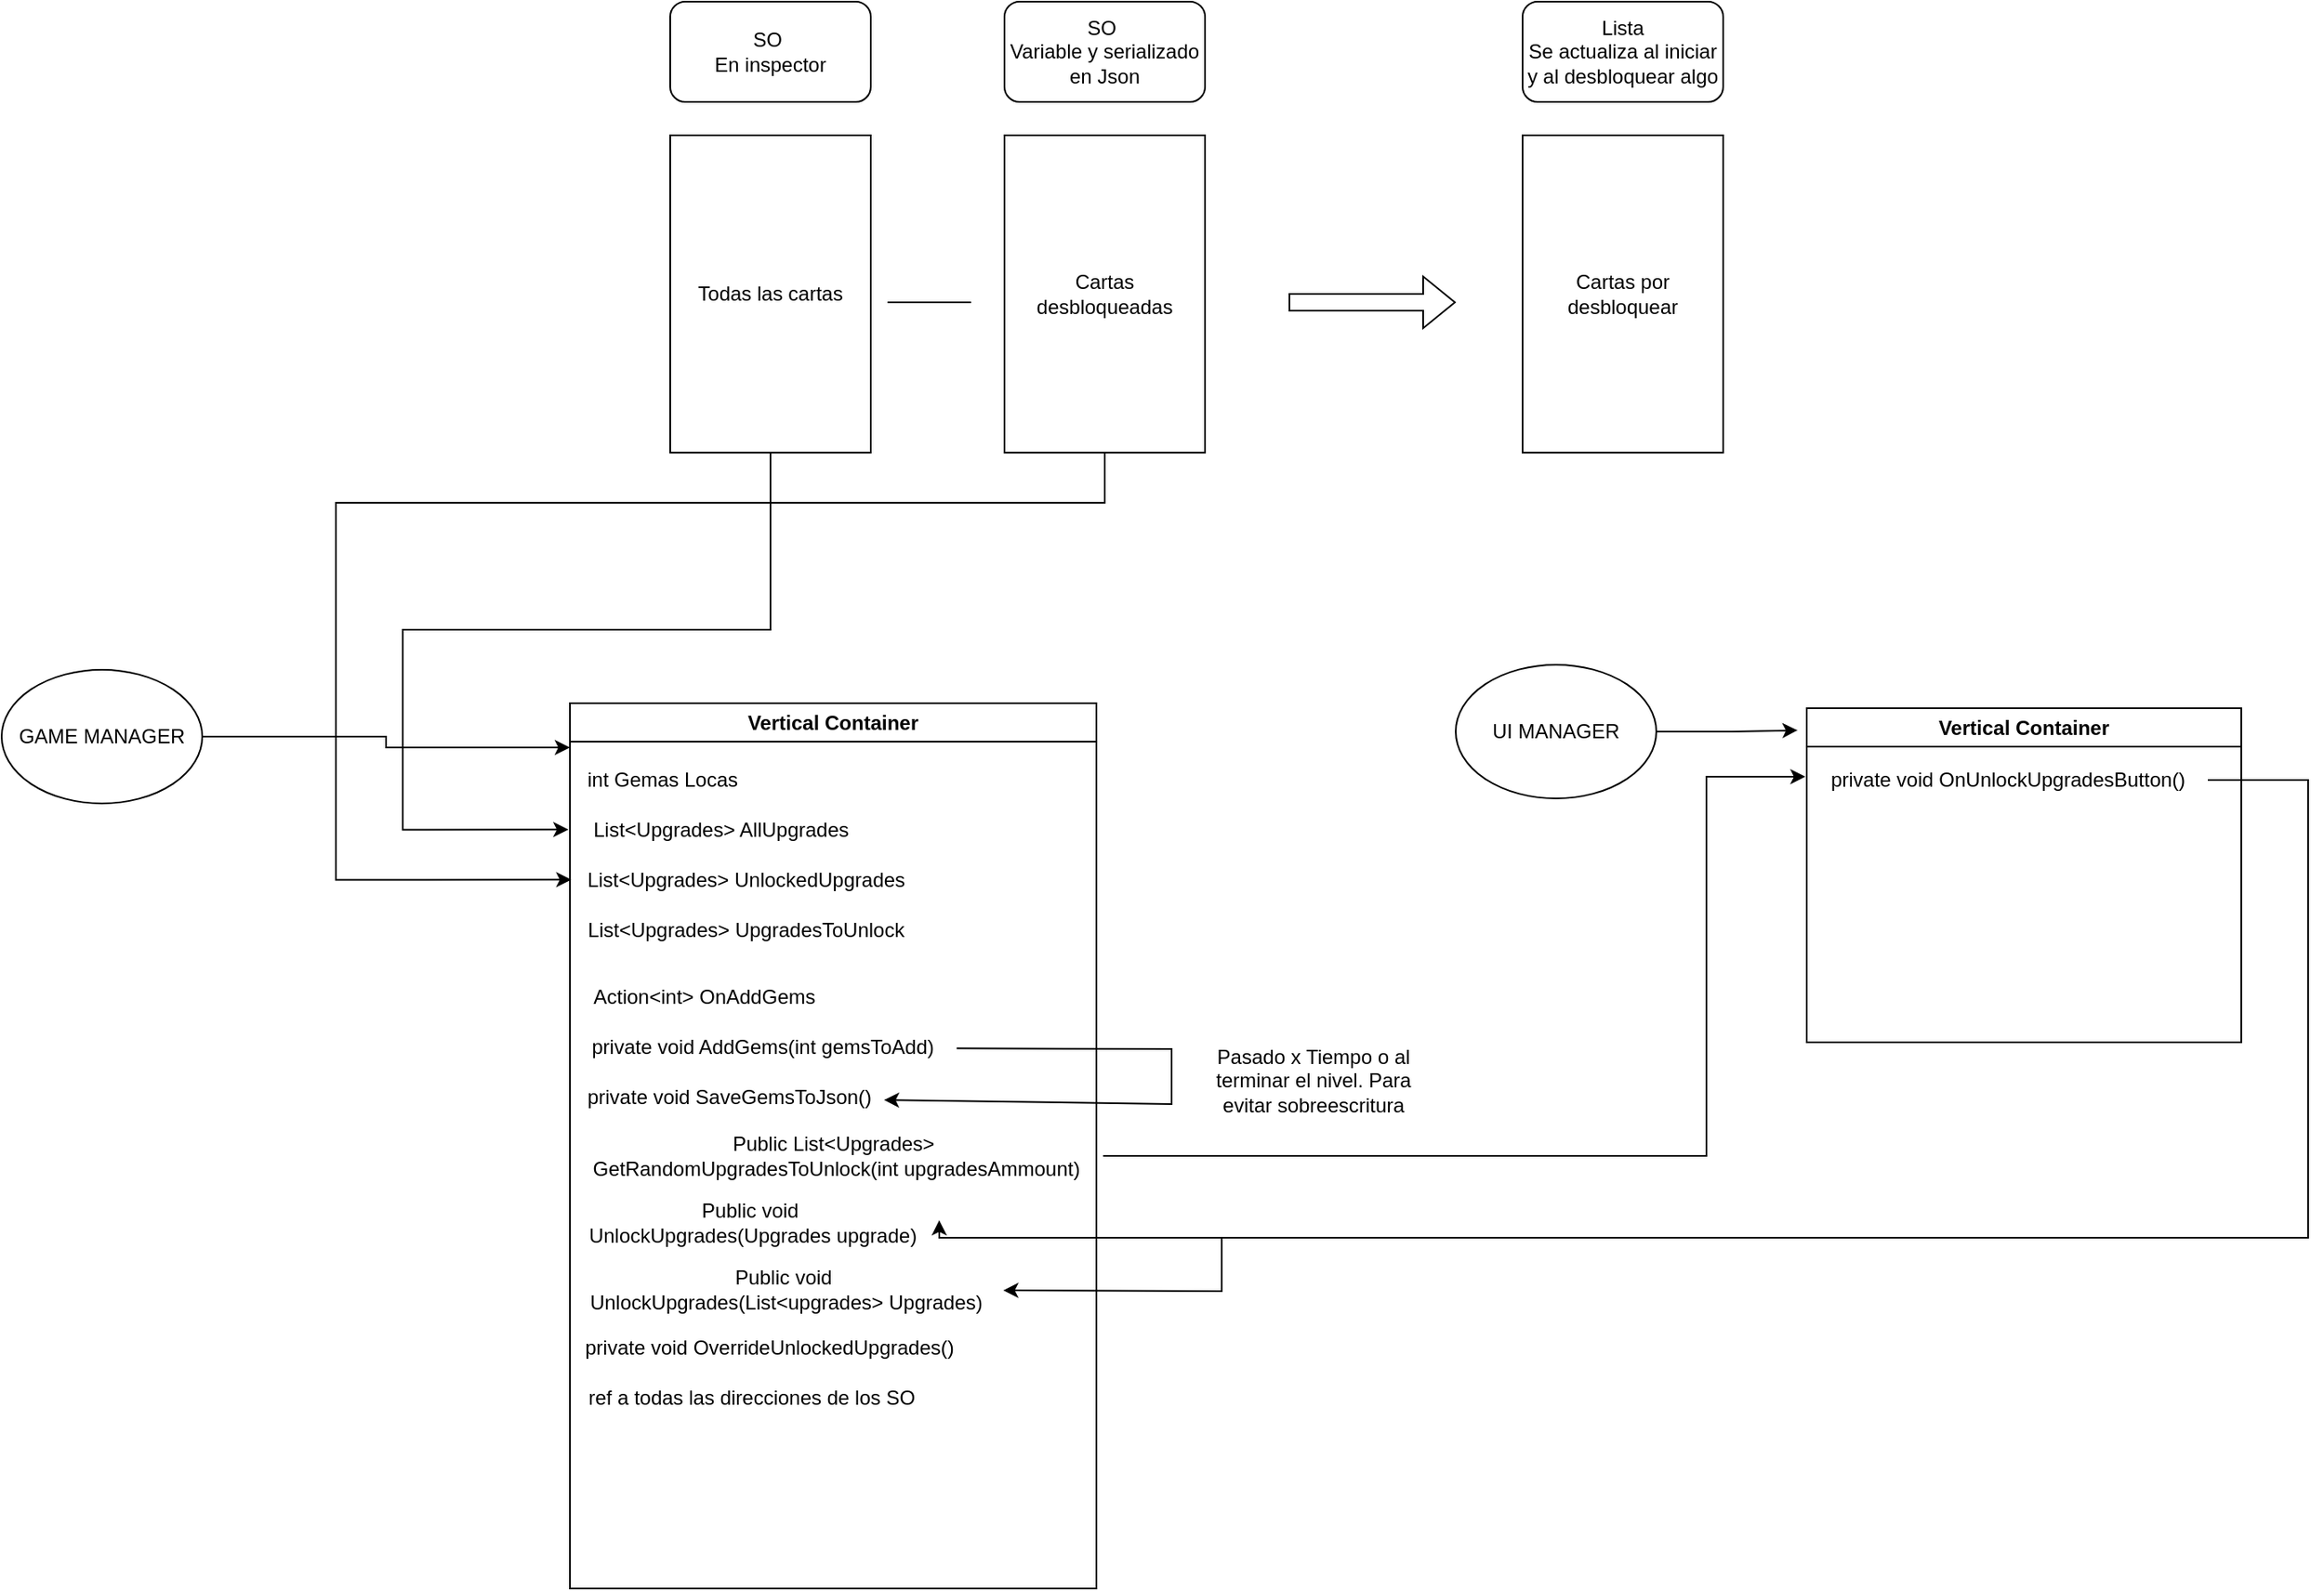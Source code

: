 <mxfile version="24.2.5" type="device">
  <diagram name="Página-1" id="hkAuKUalKuUYYi6B4OF4">
    <mxGraphModel dx="956" dy="547" grid="1" gridSize="10" guides="1" tooltips="1" connect="1" arrows="1" fold="1" page="1" pageScale="1" pageWidth="827" pageHeight="1169" math="0" shadow="0">
      <root>
        <mxCell id="0" />
        <mxCell id="1" parent="0" />
        <mxCell id="Ghun9r_aBVUG6SqOfzZd-1" value="Todas las cartas" style="rounded=0;whiteSpace=wrap;html=1;" parent="1" vertex="1">
          <mxGeometry x="430" y="220" width="120" height="190" as="geometry" />
        </mxCell>
        <mxCell id="Ghun9r_aBVUG6SqOfzZd-2" value="Cartas desbloqueadas" style="rounded=0;whiteSpace=wrap;html=1;" parent="1" vertex="1">
          <mxGeometry x="630" y="220" width="120" height="190" as="geometry" />
        </mxCell>
        <mxCell id="Ghun9r_aBVUG6SqOfzZd-3" value="Cartas por desbloquear" style="rounded=0;whiteSpace=wrap;html=1;" parent="1" vertex="1">
          <mxGeometry x="940" y="220" width="120" height="190" as="geometry" />
        </mxCell>
        <mxCell id="Ghun9r_aBVUG6SqOfzZd-4" value="" style="endArrow=none;html=1;rounded=0;" parent="1" edge="1">
          <mxGeometry width="50" height="50" relative="1" as="geometry">
            <mxPoint x="560" y="320" as="sourcePoint" />
            <mxPoint x="610" y="320" as="targetPoint" />
          </mxGeometry>
        </mxCell>
        <mxCell id="Ghun9r_aBVUG6SqOfzZd-5" value="" style="shape=flexArrow;endArrow=classic;html=1;rounded=0;" parent="1" edge="1">
          <mxGeometry width="50" height="50" relative="1" as="geometry">
            <mxPoint x="800" y="320" as="sourcePoint" />
            <mxPoint x="900" y="320" as="targetPoint" />
          </mxGeometry>
        </mxCell>
        <mxCell id="Ghun9r_aBVUG6SqOfzZd-6" value="GAME MANAGER" style="ellipse;whiteSpace=wrap;html=1;" parent="1" vertex="1">
          <mxGeometry x="30" y="540" width="120" height="80" as="geometry" />
        </mxCell>
        <mxCell id="Ghun9r_aBVUG6SqOfzZd-7" value="Vertical Container" style="swimlane;whiteSpace=wrap;html=1;" parent="1" vertex="1">
          <mxGeometry x="370" y="560" width="315" height="530" as="geometry">
            <mxRectangle x="370" y="560" width="140" height="30" as="alternateBounds" />
          </mxGeometry>
        </mxCell>
        <mxCell id="Ghun9r_aBVUG6SqOfzZd-10" value="Action&amp;lt;int&amp;gt; OnAddGems" style="text;html=1;align=center;verticalAlign=middle;resizable=0;points=[];autosize=1;strokeColor=none;fillColor=none;" parent="Ghun9r_aBVUG6SqOfzZd-7" vertex="1">
          <mxGeometry y="161" width="160" height="30" as="geometry" />
        </mxCell>
        <mxCell id="Ghun9r_aBVUG6SqOfzZd-9" value="int Gemas Locas" style="text;html=1;align=center;verticalAlign=middle;resizable=0;points=[];autosize=1;strokeColor=none;fillColor=none;" parent="Ghun9r_aBVUG6SqOfzZd-7" vertex="1">
          <mxGeometry y="31" width="110" height="30" as="geometry" />
        </mxCell>
        <mxCell id="Ghun9r_aBVUG6SqOfzZd-11" value="private void AddGems(int gemsToAdd)" style="text;html=1;align=center;verticalAlign=middle;resizable=0;points=[];autosize=1;strokeColor=none;fillColor=none;" parent="Ghun9r_aBVUG6SqOfzZd-7" vertex="1">
          <mxGeometry y="191" width="230" height="30" as="geometry" />
        </mxCell>
        <mxCell id="Ghun9r_aBVUG6SqOfzZd-20" value="private void SaveGemsToJson()" style="text;html=1;align=center;verticalAlign=middle;resizable=0;points=[];autosize=1;strokeColor=none;fillColor=none;" parent="Ghun9r_aBVUG6SqOfzZd-7" vertex="1">
          <mxGeometry y="221" width="190" height="30" as="geometry" />
        </mxCell>
        <mxCell id="Ghun9r_aBVUG6SqOfzZd-21" value="" style="endArrow=classic;html=1;rounded=0;exitX=1.006;exitY=0.522;exitDx=0;exitDy=0;exitPerimeter=0;entryX=0.989;entryY=0.55;entryDx=0;entryDy=0;entryPerimeter=0;" parent="Ghun9r_aBVUG6SqOfzZd-7" source="Ghun9r_aBVUG6SqOfzZd-11" target="Ghun9r_aBVUG6SqOfzZd-20" edge="1">
          <mxGeometry width="50" height="50" relative="1" as="geometry">
            <mxPoint x="340" y="241" as="sourcePoint" />
            <mxPoint x="390" y="191" as="targetPoint" />
            <Array as="points">
              <mxPoint x="360" y="207" />
              <mxPoint x="360" y="240" />
            </Array>
          </mxGeometry>
        </mxCell>
        <mxCell id="Ghun9r_aBVUG6SqOfzZd-28" value="List&amp;lt;Upgrades&amp;gt; AllUpgrades" style="text;html=1;align=center;verticalAlign=middle;resizable=0;points=[];autosize=1;strokeColor=none;fillColor=none;" parent="Ghun9r_aBVUG6SqOfzZd-7" vertex="1">
          <mxGeometry y="61" width="180" height="30" as="geometry" />
        </mxCell>
        <mxCell id="Ghun9r_aBVUG6SqOfzZd-29" value="List&amp;lt;Upgrades&amp;gt; UnlockedUpgrades" style="text;html=1;align=center;verticalAlign=middle;resizable=0;points=[];autosize=1;strokeColor=none;fillColor=none;" parent="Ghun9r_aBVUG6SqOfzZd-7" vertex="1">
          <mxGeometry y="91" width="210" height="30" as="geometry" />
        </mxCell>
        <mxCell id="Ghun9r_aBVUG6SqOfzZd-32" value="List&amp;lt;Upgrades&amp;gt; UpgradesToUnlock" style="text;html=1;align=center;verticalAlign=middle;resizable=0;points=[];autosize=1;strokeColor=none;fillColor=none;" parent="Ghun9r_aBVUG6SqOfzZd-7" vertex="1">
          <mxGeometry y="121" width="210" height="30" as="geometry" />
        </mxCell>
        <mxCell id="Ghun9r_aBVUG6SqOfzZd-36" value="Public List&amp;lt;Upgrades&amp;gt;&amp;nbsp;&lt;div&gt;GetRandomUpgradesToUnlock&lt;span style=&quot;background-color: initial;&quot;&gt;(int upgradesAmmount&lt;/span&gt;&lt;span style=&quot;background-color: initial;&quot;&gt;)&lt;/span&gt;&lt;/div&gt;" style="text;html=1;align=center;verticalAlign=middle;resizable=0;points=[];autosize=1;strokeColor=none;fillColor=none;" parent="Ghun9r_aBVUG6SqOfzZd-7" vertex="1">
          <mxGeometry x="-1" y="251" width="320" height="40" as="geometry" />
        </mxCell>
        <mxCell id="Ghun9r_aBVUG6SqOfzZd-37" value="Public void&amp;nbsp;&lt;div&gt;UnlockUpgrades&lt;span style=&quot;background-color: initial;&quot;&gt;(Upgrades upgrade&lt;/span&gt;&lt;span style=&quot;background-color: initial;&quot;&gt;)&lt;/span&gt;&lt;/div&gt;" style="text;html=1;align=center;verticalAlign=middle;resizable=0;points=[];autosize=1;strokeColor=none;fillColor=none;" parent="Ghun9r_aBVUG6SqOfzZd-7" vertex="1">
          <mxGeometry x="-1" y="291" width="220" height="40" as="geometry" />
        </mxCell>
        <mxCell id="Ghun9r_aBVUG6SqOfzZd-38" value="Public void&amp;nbsp;&lt;div&gt;UnlockUpgrades&lt;span style=&quot;background-color: initial;&quot;&gt;(List&amp;lt;upgrades&amp;gt; Upgrades&lt;/span&gt;&lt;span style=&quot;background-color: initial;&quot;&gt;)&lt;/span&gt;&lt;/div&gt;" style="text;html=1;align=center;verticalAlign=middle;resizable=0;points=[];autosize=1;strokeColor=none;fillColor=none;" parent="Ghun9r_aBVUG6SqOfzZd-7" vertex="1">
          <mxGeometry x="-1" y="331" width="260" height="40" as="geometry" />
        </mxCell>
        <mxCell id="wwt_t61raClu5YxIKpNg-1" value="private void&amp;nbsp;&lt;span style=&quot;background-color: initial;&quot;&gt;OverrideUnlockedUpgrades&lt;/span&gt;&lt;span style=&quot;background-color: initial;&quot;&gt;(&lt;/span&gt;&lt;span style=&quot;background-color: initial;&quot;&gt;)&lt;/span&gt;" style="text;html=1;align=center;verticalAlign=middle;resizable=0;points=[];autosize=1;strokeColor=none;fillColor=none;" vertex="1" parent="Ghun9r_aBVUG6SqOfzZd-7">
          <mxGeometry x="-1" y="371" width="240" height="30" as="geometry" />
        </mxCell>
        <mxCell id="wwt_t61raClu5YxIKpNg-2" value="ref a todas las direcciones de los SO&amp;nbsp;" style="text;html=1;align=center;verticalAlign=middle;resizable=0;points=[];autosize=1;strokeColor=none;fillColor=none;" vertex="1" parent="Ghun9r_aBVUG6SqOfzZd-7">
          <mxGeometry y="401" width="220" height="30" as="geometry" />
        </mxCell>
        <mxCell id="Ghun9r_aBVUG6SqOfzZd-8" style="edgeStyle=orthogonalEdgeStyle;rounded=0;orthogonalLoop=1;jettySize=auto;html=1;entryX=0;entryY=0.05;entryDx=0;entryDy=0;entryPerimeter=0;" parent="1" source="Ghun9r_aBVUG6SqOfzZd-6" target="Ghun9r_aBVUG6SqOfzZd-7" edge="1">
          <mxGeometry relative="1" as="geometry" />
        </mxCell>
        <mxCell id="Ghun9r_aBVUG6SqOfzZd-22" value="Pasado x Tiempo o al terminar el nivel. Para evitar sobreescritura" style="text;html=1;align=center;verticalAlign=middle;whiteSpace=wrap;rounded=0;" parent="1" vertex="1">
          <mxGeometry x="740" y="751" width="150" height="70" as="geometry" />
        </mxCell>
        <mxCell id="Ghun9r_aBVUG6SqOfzZd-25" value="SO&amp;nbsp;&lt;div&gt;En inspector&lt;/div&gt;" style="rounded=1;whiteSpace=wrap;html=1;" parent="1" vertex="1">
          <mxGeometry x="430" y="140" width="120" height="60" as="geometry" />
        </mxCell>
        <mxCell id="Ghun9r_aBVUG6SqOfzZd-26" value="SO&amp;nbsp;&lt;div&gt;Variable y serializado&lt;/div&gt;&lt;div&gt;en Json&lt;/div&gt;" style="rounded=1;whiteSpace=wrap;html=1;" parent="1" vertex="1">
          <mxGeometry x="630" y="140" width="120" height="60" as="geometry" />
        </mxCell>
        <mxCell id="Ghun9r_aBVUG6SqOfzZd-27" value="Lista&lt;div&gt;Se actualiza al iniciar&lt;/div&gt;&lt;div&gt;y al desbloquear algo&lt;/div&gt;" style="rounded=1;whiteSpace=wrap;html=1;" parent="1" vertex="1">
          <mxGeometry x="940" y="140" width="120" height="60" as="geometry" />
        </mxCell>
        <mxCell id="Ghun9r_aBVUG6SqOfzZd-30" style="edgeStyle=orthogonalEdgeStyle;rounded=0;orthogonalLoop=1;jettySize=auto;html=1;entryX=-0.005;entryY=0.489;entryDx=0;entryDy=0;entryPerimeter=0;" parent="1" source="Ghun9r_aBVUG6SqOfzZd-1" target="Ghun9r_aBVUG6SqOfzZd-28" edge="1">
          <mxGeometry relative="1" as="geometry">
            <Array as="points">
              <mxPoint x="490" y="516" />
              <mxPoint x="270" y="516" />
              <mxPoint x="270" y="636" />
            </Array>
          </mxGeometry>
        </mxCell>
        <mxCell id="Ghun9r_aBVUG6SqOfzZd-31" style="edgeStyle=orthogonalEdgeStyle;rounded=0;orthogonalLoop=1;jettySize=auto;html=1;entryX=0.004;entryY=0.489;entryDx=0;entryDy=0;entryPerimeter=0;" parent="1" source="Ghun9r_aBVUG6SqOfzZd-2" target="Ghun9r_aBVUG6SqOfzZd-29" edge="1">
          <mxGeometry relative="1" as="geometry">
            <Array as="points">
              <mxPoint x="690" y="440" />
              <mxPoint x="230" y="440" />
              <mxPoint x="230" y="666" />
            </Array>
          </mxGeometry>
        </mxCell>
        <mxCell id="Ghun9r_aBVUG6SqOfzZd-35" value="UI MANAGER" style="ellipse;whiteSpace=wrap;html=1;" parent="1" vertex="1">
          <mxGeometry x="900" y="537" width="120" height="80" as="geometry" />
        </mxCell>
        <mxCell id="Ghun9r_aBVUG6SqOfzZd-40" value="Vertical Container" style="swimlane;whiteSpace=wrap;html=1;" parent="1" vertex="1">
          <mxGeometry x="1110" y="563" width="260" height="200" as="geometry" />
        </mxCell>
        <mxCell id="Ghun9r_aBVUG6SqOfzZd-42" value="private void OnUnlockUpgradesButton()" style="text;html=1;align=center;verticalAlign=middle;resizable=0;points=[];autosize=1;strokeColor=none;fillColor=none;" parent="Ghun9r_aBVUG6SqOfzZd-40" vertex="1">
          <mxGeometry y="28" width="240" height="30" as="geometry" />
        </mxCell>
        <mxCell id="Ghun9r_aBVUG6SqOfzZd-41" style="edgeStyle=orthogonalEdgeStyle;rounded=0;orthogonalLoop=1;jettySize=auto;html=1;entryX=-0.021;entryY=0.066;entryDx=0;entryDy=0;entryPerimeter=0;" parent="1" source="Ghun9r_aBVUG6SqOfzZd-35" target="Ghun9r_aBVUG6SqOfzZd-40" edge="1">
          <mxGeometry relative="1" as="geometry" />
        </mxCell>
        <mxCell id="Ghun9r_aBVUG6SqOfzZd-43" style="edgeStyle=orthogonalEdgeStyle;rounded=0;orthogonalLoop=1;jettySize=auto;html=1;entryX=-0.003;entryY=0.433;entryDx=0;entryDy=0;entryPerimeter=0;" parent="1" source="Ghun9r_aBVUG6SqOfzZd-36" target="Ghun9r_aBVUG6SqOfzZd-42" edge="1">
          <mxGeometry relative="1" as="geometry">
            <Array as="points">
              <mxPoint x="1050" y="831" />
              <mxPoint x="1050" y="604" />
            </Array>
          </mxGeometry>
        </mxCell>
        <mxCell id="Ghun9r_aBVUG6SqOfzZd-45" value="" style="endArrow=classic;html=1;rounded=0;entryX=1.001;entryY=0.513;entryDx=0;entryDy=0;entryPerimeter=0;" parent="1" edge="1" target="Ghun9r_aBVUG6SqOfzZd-38">
          <mxGeometry width="50" height="50" relative="1" as="geometry">
            <mxPoint x="760" y="880" as="sourcePoint" />
            <mxPoint x="630" y="920" as="targetPoint" />
            <Array as="points">
              <mxPoint x="760" y="912" />
            </Array>
          </mxGeometry>
        </mxCell>
        <mxCell id="Ghun9r_aBVUG6SqOfzZd-44" style="edgeStyle=orthogonalEdgeStyle;rounded=0;orthogonalLoop=1;jettySize=auto;html=1;entryX=1.009;entryY=0.464;entryDx=0;entryDy=0;entryPerimeter=0;" parent="1" source="Ghun9r_aBVUG6SqOfzZd-42" edge="1" target="Ghun9r_aBVUG6SqOfzZd-37">
          <mxGeometry relative="1" as="geometry">
            <mxPoint x="600" y="880" as="targetPoint" />
            <Array as="points">
              <mxPoint x="1410" y="606" />
              <mxPoint x="1410" y="880" />
              <mxPoint x="591" y="880" />
            </Array>
          </mxGeometry>
        </mxCell>
      </root>
    </mxGraphModel>
  </diagram>
</mxfile>

